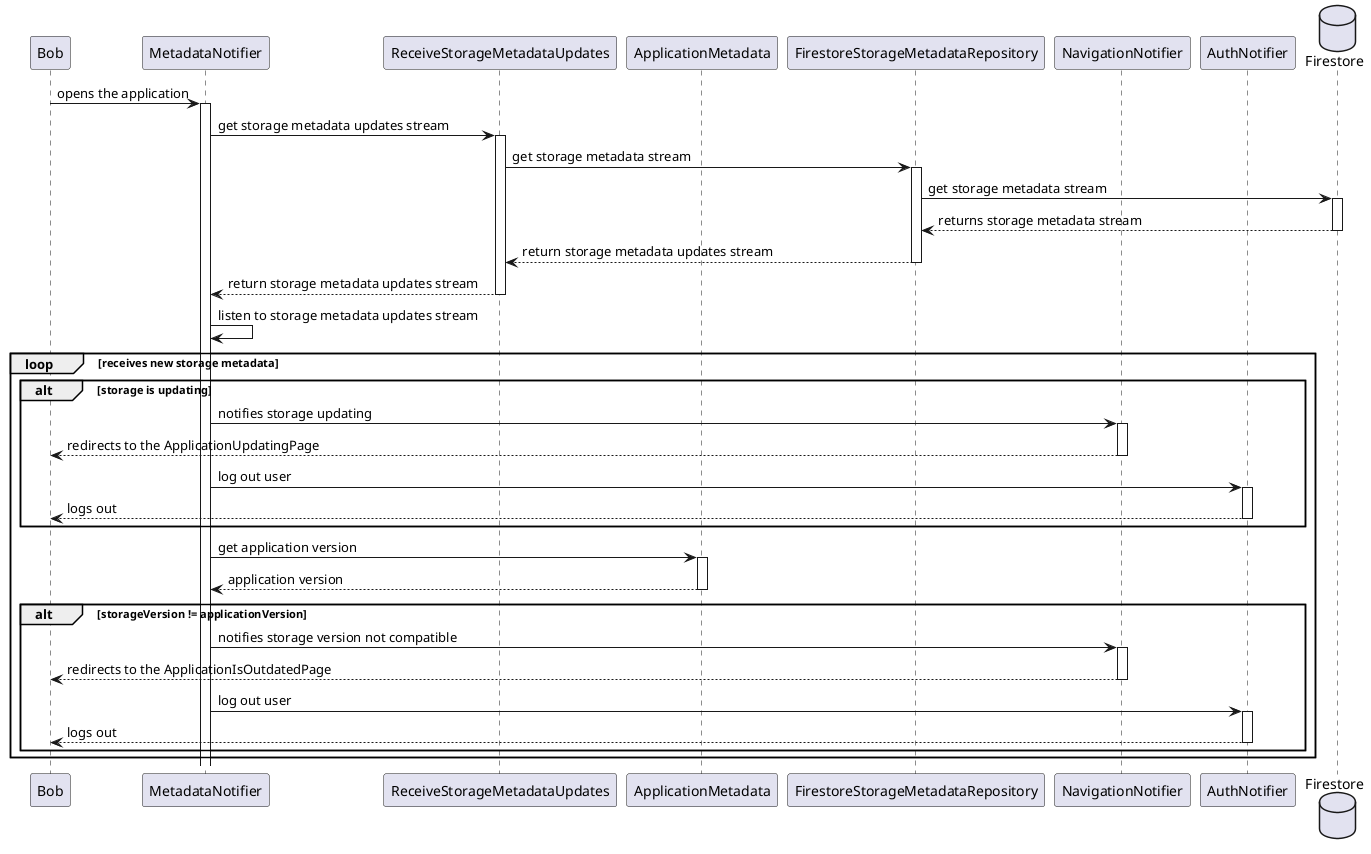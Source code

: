 @startuml metadata_sequence_diagram


participant Bob

participant MetadataNotifier

participant ReceiveStorageMetadataUpdates

participant ApplicationMetadata

participant FirestoreStorageMetadataRepository

participant NavigationNotifier

participant AuthNotifier


database Firestore


Bob -> MetadataNotifier : opens the application
activate MetadataNotifier

MetadataNotifier -> ReceiveStorageMetadataUpdates : get storage metadata updates stream
activate ReceiveStorageMetadataUpdates
ReceiveStorageMetadataUpdates -> FirestoreStorageMetadataRepository : get storage metadata stream
activate FirestoreStorageMetadataRepository
FirestoreStorageMetadataRepository -> Firestore : get storage metadata stream
activate Firestore
Firestore --> FirestoreStorageMetadataRepository : returns storage metadata stream
deactivate Firestore
FirestoreStorageMetadataRepository --> ReceiveStorageMetadataUpdates : return storage metadata updates stream
deactivate FirestoreStorageMetadataRepository
ReceiveStorageMetadataUpdates --> MetadataNotifier : return storage metadata updates stream
deactivate ReceiveStorageMetadataUpdates

MetadataNotifier -> MetadataNotifier : listen to storage metadata updates stream

loop receives new storage metadata

    alt storage is updating

        MetadataNotifier -> NavigationNotifier : notifies storage updating
        activate NavigationNotifier
        NavigationNotifier --> Bob : redirects to the ApplicationUpdatingPage
        deactivate NavigationNotifier
        MetadataNotifier -> AuthNotifier : log out user
        activate AuthNotifier
        AuthNotifier --> Bob : logs out
        deactivate AuthNotifier


    end

    MetadataNotifier -> ApplicationMetadata : get application version
    activate ApplicationMetadata

    ApplicationMetadata --> MetadataNotifier : application version
    deactivate ApplicationMetadata


    alt storageVersion != applicationVersion

        MetadataNotifier -> NavigationNotifier : notifies storage version not compatible
        activate NavigationNotifier
        NavigationNotifier --> Bob : redirects to the ApplicationIsOutdatedPage
        deactivate NavigationNotifier
        MetadataNotifier -> AuthNotifier : log out user
        activate AuthNotifier
        AuthNotifier --> Bob : logs out
        deactivate AuthNotifier


    end

end


@enduml
